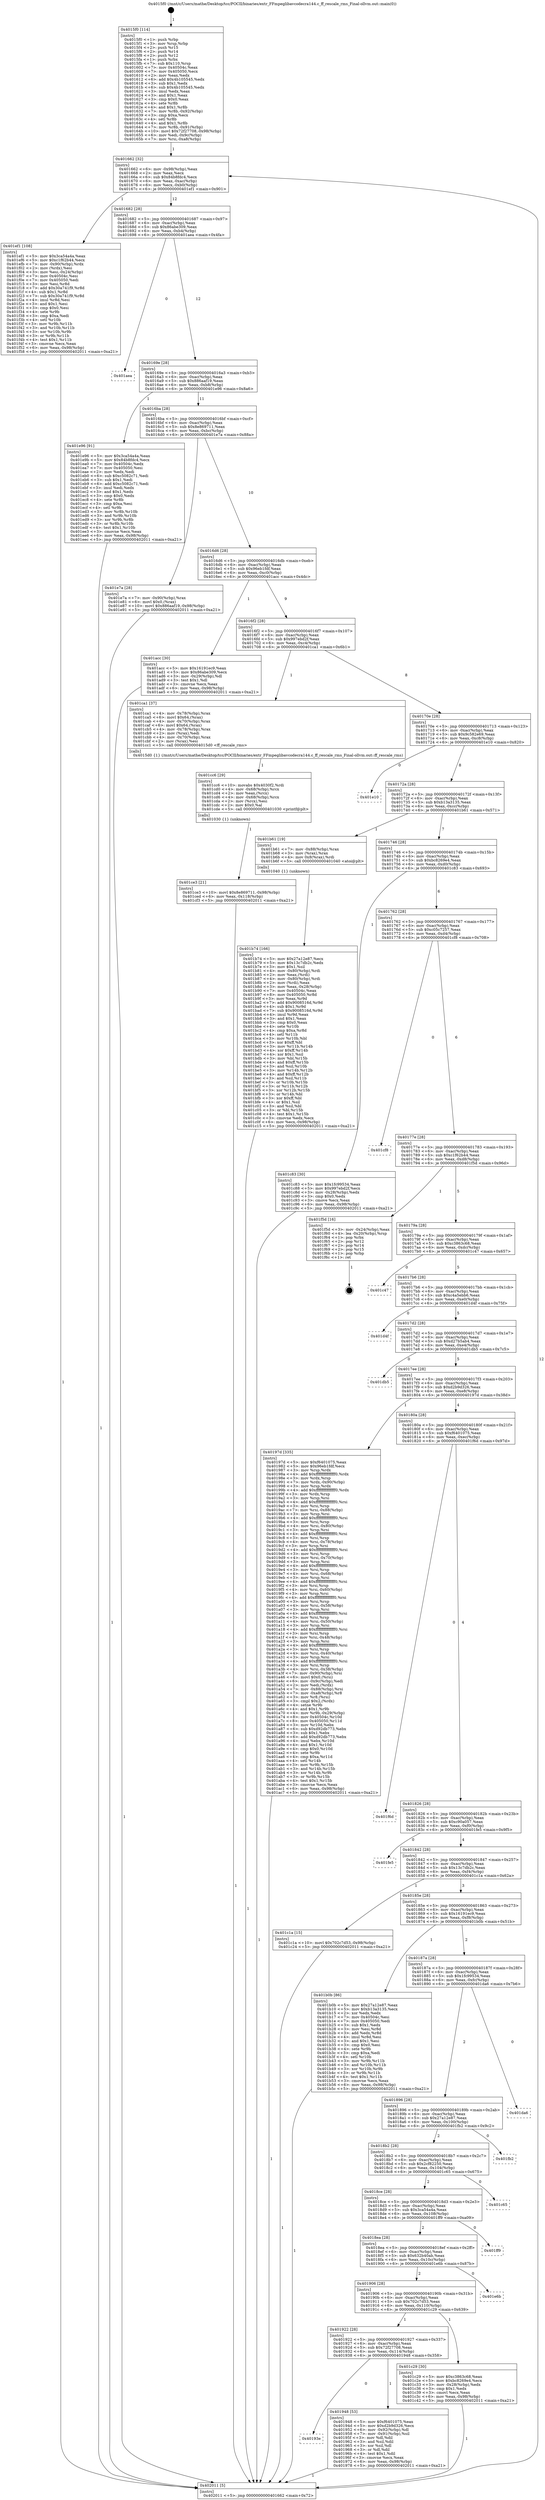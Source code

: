 digraph "0x4015f0" {
  label = "0x4015f0 (/mnt/c/Users/mathe/Desktop/tcc/POCII/binaries/extr_FFmpeglibavcodecra144.c_ff_rescale_rms_Final-ollvm.out::main(0))"
  labelloc = "t"
  node[shape=record]

  Entry [label="",width=0.3,height=0.3,shape=circle,fillcolor=black,style=filled]
  "0x401662" [label="{
     0x401662 [32]\l
     | [instrs]\l
     &nbsp;&nbsp;0x401662 \<+6\>: mov -0x98(%rbp),%eax\l
     &nbsp;&nbsp;0x401668 \<+2\>: mov %eax,%ecx\l
     &nbsp;&nbsp;0x40166a \<+6\>: sub $0x84b8fdc4,%ecx\l
     &nbsp;&nbsp;0x401670 \<+6\>: mov %eax,-0xac(%rbp)\l
     &nbsp;&nbsp;0x401676 \<+6\>: mov %ecx,-0xb0(%rbp)\l
     &nbsp;&nbsp;0x40167c \<+6\>: je 0000000000401ef1 \<main+0x901\>\l
  }"]
  "0x401ef1" [label="{
     0x401ef1 [108]\l
     | [instrs]\l
     &nbsp;&nbsp;0x401ef1 \<+5\>: mov $0x3ca54a4a,%eax\l
     &nbsp;&nbsp;0x401ef6 \<+5\>: mov $0xc1f62b44,%ecx\l
     &nbsp;&nbsp;0x401efb \<+7\>: mov -0x90(%rbp),%rdx\l
     &nbsp;&nbsp;0x401f02 \<+2\>: mov (%rdx),%esi\l
     &nbsp;&nbsp;0x401f04 \<+3\>: mov %esi,-0x24(%rbp)\l
     &nbsp;&nbsp;0x401f07 \<+7\>: mov 0x40504c,%esi\l
     &nbsp;&nbsp;0x401f0e \<+7\>: mov 0x405050,%edi\l
     &nbsp;&nbsp;0x401f15 \<+3\>: mov %esi,%r8d\l
     &nbsp;&nbsp;0x401f18 \<+7\>: add $0x30a741f9,%r8d\l
     &nbsp;&nbsp;0x401f1f \<+4\>: sub $0x1,%r8d\l
     &nbsp;&nbsp;0x401f23 \<+7\>: sub $0x30a741f9,%r8d\l
     &nbsp;&nbsp;0x401f2a \<+4\>: imul %r8d,%esi\l
     &nbsp;&nbsp;0x401f2e \<+3\>: and $0x1,%esi\l
     &nbsp;&nbsp;0x401f31 \<+3\>: cmp $0x0,%esi\l
     &nbsp;&nbsp;0x401f34 \<+4\>: sete %r9b\l
     &nbsp;&nbsp;0x401f38 \<+3\>: cmp $0xa,%edi\l
     &nbsp;&nbsp;0x401f3b \<+4\>: setl %r10b\l
     &nbsp;&nbsp;0x401f3f \<+3\>: mov %r9b,%r11b\l
     &nbsp;&nbsp;0x401f42 \<+3\>: and %r10b,%r11b\l
     &nbsp;&nbsp;0x401f45 \<+3\>: xor %r10b,%r9b\l
     &nbsp;&nbsp;0x401f48 \<+3\>: or %r9b,%r11b\l
     &nbsp;&nbsp;0x401f4b \<+4\>: test $0x1,%r11b\l
     &nbsp;&nbsp;0x401f4f \<+3\>: cmovne %ecx,%eax\l
     &nbsp;&nbsp;0x401f52 \<+6\>: mov %eax,-0x98(%rbp)\l
     &nbsp;&nbsp;0x401f58 \<+5\>: jmp 0000000000402011 \<main+0xa21\>\l
  }"]
  "0x401682" [label="{
     0x401682 [28]\l
     | [instrs]\l
     &nbsp;&nbsp;0x401682 \<+5\>: jmp 0000000000401687 \<main+0x97\>\l
     &nbsp;&nbsp;0x401687 \<+6\>: mov -0xac(%rbp),%eax\l
     &nbsp;&nbsp;0x40168d \<+5\>: sub $0x86abe309,%eax\l
     &nbsp;&nbsp;0x401692 \<+6\>: mov %eax,-0xb4(%rbp)\l
     &nbsp;&nbsp;0x401698 \<+6\>: je 0000000000401aea \<main+0x4fa\>\l
  }"]
  Exit [label="",width=0.3,height=0.3,shape=circle,fillcolor=black,style=filled,peripheries=2]
  "0x401aea" [label="{
     0x401aea\l
  }", style=dashed]
  "0x40169e" [label="{
     0x40169e [28]\l
     | [instrs]\l
     &nbsp;&nbsp;0x40169e \<+5\>: jmp 00000000004016a3 \<main+0xb3\>\l
     &nbsp;&nbsp;0x4016a3 \<+6\>: mov -0xac(%rbp),%eax\l
     &nbsp;&nbsp;0x4016a9 \<+5\>: sub $0x886aaf19,%eax\l
     &nbsp;&nbsp;0x4016ae \<+6\>: mov %eax,-0xb8(%rbp)\l
     &nbsp;&nbsp;0x4016b4 \<+6\>: je 0000000000401e96 \<main+0x8a6\>\l
  }"]
  "0x401ce3" [label="{
     0x401ce3 [21]\l
     | [instrs]\l
     &nbsp;&nbsp;0x401ce3 \<+10\>: movl $0x8e869711,-0x98(%rbp)\l
     &nbsp;&nbsp;0x401ced \<+6\>: mov %eax,-0x118(%rbp)\l
     &nbsp;&nbsp;0x401cf3 \<+5\>: jmp 0000000000402011 \<main+0xa21\>\l
  }"]
  "0x401e96" [label="{
     0x401e96 [91]\l
     | [instrs]\l
     &nbsp;&nbsp;0x401e96 \<+5\>: mov $0x3ca54a4a,%eax\l
     &nbsp;&nbsp;0x401e9b \<+5\>: mov $0x84b8fdc4,%ecx\l
     &nbsp;&nbsp;0x401ea0 \<+7\>: mov 0x40504c,%edx\l
     &nbsp;&nbsp;0x401ea7 \<+7\>: mov 0x405050,%esi\l
     &nbsp;&nbsp;0x401eae \<+2\>: mov %edx,%edi\l
     &nbsp;&nbsp;0x401eb0 \<+6\>: sub $0xc5082c71,%edi\l
     &nbsp;&nbsp;0x401eb6 \<+3\>: sub $0x1,%edi\l
     &nbsp;&nbsp;0x401eb9 \<+6\>: add $0xc5082c71,%edi\l
     &nbsp;&nbsp;0x401ebf \<+3\>: imul %edi,%edx\l
     &nbsp;&nbsp;0x401ec2 \<+3\>: and $0x1,%edx\l
     &nbsp;&nbsp;0x401ec5 \<+3\>: cmp $0x0,%edx\l
     &nbsp;&nbsp;0x401ec8 \<+4\>: sete %r8b\l
     &nbsp;&nbsp;0x401ecc \<+3\>: cmp $0xa,%esi\l
     &nbsp;&nbsp;0x401ecf \<+4\>: setl %r9b\l
     &nbsp;&nbsp;0x401ed3 \<+3\>: mov %r8b,%r10b\l
     &nbsp;&nbsp;0x401ed6 \<+3\>: and %r9b,%r10b\l
     &nbsp;&nbsp;0x401ed9 \<+3\>: xor %r9b,%r8b\l
     &nbsp;&nbsp;0x401edc \<+3\>: or %r8b,%r10b\l
     &nbsp;&nbsp;0x401edf \<+4\>: test $0x1,%r10b\l
     &nbsp;&nbsp;0x401ee3 \<+3\>: cmovne %ecx,%eax\l
     &nbsp;&nbsp;0x401ee6 \<+6\>: mov %eax,-0x98(%rbp)\l
     &nbsp;&nbsp;0x401eec \<+5\>: jmp 0000000000402011 \<main+0xa21\>\l
  }"]
  "0x4016ba" [label="{
     0x4016ba [28]\l
     | [instrs]\l
     &nbsp;&nbsp;0x4016ba \<+5\>: jmp 00000000004016bf \<main+0xcf\>\l
     &nbsp;&nbsp;0x4016bf \<+6\>: mov -0xac(%rbp),%eax\l
     &nbsp;&nbsp;0x4016c5 \<+5\>: sub $0x8e869711,%eax\l
     &nbsp;&nbsp;0x4016ca \<+6\>: mov %eax,-0xbc(%rbp)\l
     &nbsp;&nbsp;0x4016d0 \<+6\>: je 0000000000401e7a \<main+0x88a\>\l
  }"]
  "0x401cc6" [label="{
     0x401cc6 [29]\l
     | [instrs]\l
     &nbsp;&nbsp;0x401cc6 \<+10\>: movabs $0x4030f2,%rdi\l
     &nbsp;&nbsp;0x401cd0 \<+4\>: mov -0x68(%rbp),%rcx\l
     &nbsp;&nbsp;0x401cd4 \<+2\>: mov %eax,(%rcx)\l
     &nbsp;&nbsp;0x401cd6 \<+4\>: mov -0x68(%rbp),%rcx\l
     &nbsp;&nbsp;0x401cda \<+2\>: mov (%rcx),%esi\l
     &nbsp;&nbsp;0x401cdc \<+2\>: mov $0x0,%al\l
     &nbsp;&nbsp;0x401cde \<+5\>: call 0000000000401030 \<printf@plt\>\l
     | [calls]\l
     &nbsp;&nbsp;0x401030 \{1\} (unknown)\l
  }"]
  "0x401e7a" [label="{
     0x401e7a [28]\l
     | [instrs]\l
     &nbsp;&nbsp;0x401e7a \<+7\>: mov -0x90(%rbp),%rax\l
     &nbsp;&nbsp;0x401e81 \<+6\>: movl $0x0,(%rax)\l
     &nbsp;&nbsp;0x401e87 \<+10\>: movl $0x886aaf19,-0x98(%rbp)\l
     &nbsp;&nbsp;0x401e91 \<+5\>: jmp 0000000000402011 \<main+0xa21\>\l
  }"]
  "0x4016d6" [label="{
     0x4016d6 [28]\l
     | [instrs]\l
     &nbsp;&nbsp;0x4016d6 \<+5\>: jmp 00000000004016db \<main+0xeb\>\l
     &nbsp;&nbsp;0x4016db \<+6\>: mov -0xac(%rbp),%eax\l
     &nbsp;&nbsp;0x4016e1 \<+5\>: sub $0x96eb1fdf,%eax\l
     &nbsp;&nbsp;0x4016e6 \<+6\>: mov %eax,-0xc0(%rbp)\l
     &nbsp;&nbsp;0x4016ec \<+6\>: je 0000000000401acc \<main+0x4dc\>\l
  }"]
  "0x401b74" [label="{
     0x401b74 [166]\l
     | [instrs]\l
     &nbsp;&nbsp;0x401b74 \<+5\>: mov $0x27a12e87,%ecx\l
     &nbsp;&nbsp;0x401b79 \<+5\>: mov $0x13c7db2c,%edx\l
     &nbsp;&nbsp;0x401b7e \<+3\>: mov $0x1,%sil\l
     &nbsp;&nbsp;0x401b81 \<+4\>: mov -0x80(%rbp),%rdi\l
     &nbsp;&nbsp;0x401b85 \<+2\>: mov %eax,(%rdi)\l
     &nbsp;&nbsp;0x401b87 \<+4\>: mov -0x80(%rbp),%rdi\l
     &nbsp;&nbsp;0x401b8b \<+2\>: mov (%rdi),%eax\l
     &nbsp;&nbsp;0x401b8d \<+3\>: mov %eax,-0x28(%rbp)\l
     &nbsp;&nbsp;0x401b90 \<+7\>: mov 0x40504c,%eax\l
     &nbsp;&nbsp;0x401b97 \<+8\>: mov 0x405050,%r8d\l
     &nbsp;&nbsp;0x401b9f \<+3\>: mov %eax,%r9d\l
     &nbsp;&nbsp;0x401ba2 \<+7\>: add $0x9008516d,%r9d\l
     &nbsp;&nbsp;0x401ba9 \<+4\>: sub $0x1,%r9d\l
     &nbsp;&nbsp;0x401bad \<+7\>: sub $0x9008516d,%r9d\l
     &nbsp;&nbsp;0x401bb4 \<+4\>: imul %r9d,%eax\l
     &nbsp;&nbsp;0x401bb8 \<+3\>: and $0x1,%eax\l
     &nbsp;&nbsp;0x401bbb \<+3\>: cmp $0x0,%eax\l
     &nbsp;&nbsp;0x401bbe \<+4\>: sete %r10b\l
     &nbsp;&nbsp;0x401bc2 \<+4\>: cmp $0xa,%r8d\l
     &nbsp;&nbsp;0x401bc6 \<+4\>: setl %r11b\l
     &nbsp;&nbsp;0x401bca \<+3\>: mov %r10b,%bl\l
     &nbsp;&nbsp;0x401bcd \<+3\>: xor $0xff,%bl\l
     &nbsp;&nbsp;0x401bd0 \<+3\>: mov %r11b,%r14b\l
     &nbsp;&nbsp;0x401bd3 \<+4\>: xor $0xff,%r14b\l
     &nbsp;&nbsp;0x401bd7 \<+4\>: xor $0x1,%sil\l
     &nbsp;&nbsp;0x401bdb \<+3\>: mov %bl,%r15b\l
     &nbsp;&nbsp;0x401bde \<+4\>: and $0xff,%r15b\l
     &nbsp;&nbsp;0x401be2 \<+3\>: and %sil,%r10b\l
     &nbsp;&nbsp;0x401be5 \<+3\>: mov %r14b,%r12b\l
     &nbsp;&nbsp;0x401be8 \<+4\>: and $0xff,%r12b\l
     &nbsp;&nbsp;0x401bec \<+3\>: and %sil,%r11b\l
     &nbsp;&nbsp;0x401bef \<+3\>: or %r10b,%r15b\l
     &nbsp;&nbsp;0x401bf2 \<+3\>: or %r11b,%r12b\l
     &nbsp;&nbsp;0x401bf5 \<+3\>: xor %r12b,%r15b\l
     &nbsp;&nbsp;0x401bf8 \<+3\>: or %r14b,%bl\l
     &nbsp;&nbsp;0x401bfb \<+3\>: xor $0xff,%bl\l
     &nbsp;&nbsp;0x401bfe \<+4\>: or $0x1,%sil\l
     &nbsp;&nbsp;0x401c02 \<+3\>: and %sil,%bl\l
     &nbsp;&nbsp;0x401c05 \<+3\>: or %bl,%r15b\l
     &nbsp;&nbsp;0x401c08 \<+4\>: test $0x1,%r15b\l
     &nbsp;&nbsp;0x401c0c \<+3\>: cmovne %edx,%ecx\l
     &nbsp;&nbsp;0x401c0f \<+6\>: mov %ecx,-0x98(%rbp)\l
     &nbsp;&nbsp;0x401c15 \<+5\>: jmp 0000000000402011 \<main+0xa21\>\l
  }"]
  "0x401acc" [label="{
     0x401acc [30]\l
     | [instrs]\l
     &nbsp;&nbsp;0x401acc \<+5\>: mov $0x16191ec9,%eax\l
     &nbsp;&nbsp;0x401ad1 \<+5\>: mov $0x86abe309,%ecx\l
     &nbsp;&nbsp;0x401ad6 \<+3\>: mov -0x29(%rbp),%dl\l
     &nbsp;&nbsp;0x401ad9 \<+3\>: test $0x1,%dl\l
     &nbsp;&nbsp;0x401adc \<+3\>: cmovne %ecx,%eax\l
     &nbsp;&nbsp;0x401adf \<+6\>: mov %eax,-0x98(%rbp)\l
     &nbsp;&nbsp;0x401ae5 \<+5\>: jmp 0000000000402011 \<main+0xa21\>\l
  }"]
  "0x4016f2" [label="{
     0x4016f2 [28]\l
     | [instrs]\l
     &nbsp;&nbsp;0x4016f2 \<+5\>: jmp 00000000004016f7 \<main+0x107\>\l
     &nbsp;&nbsp;0x4016f7 \<+6\>: mov -0xac(%rbp),%eax\l
     &nbsp;&nbsp;0x4016fd \<+5\>: sub $0x997ebd2f,%eax\l
     &nbsp;&nbsp;0x401702 \<+6\>: mov %eax,-0xc4(%rbp)\l
     &nbsp;&nbsp;0x401708 \<+6\>: je 0000000000401ca1 \<main+0x6b1\>\l
  }"]
  "0x4015f0" [label="{
     0x4015f0 [114]\l
     | [instrs]\l
     &nbsp;&nbsp;0x4015f0 \<+1\>: push %rbp\l
     &nbsp;&nbsp;0x4015f1 \<+3\>: mov %rsp,%rbp\l
     &nbsp;&nbsp;0x4015f4 \<+2\>: push %r15\l
     &nbsp;&nbsp;0x4015f6 \<+2\>: push %r14\l
     &nbsp;&nbsp;0x4015f8 \<+2\>: push %r12\l
     &nbsp;&nbsp;0x4015fa \<+1\>: push %rbx\l
     &nbsp;&nbsp;0x4015fb \<+7\>: sub $0x110,%rsp\l
     &nbsp;&nbsp;0x401602 \<+7\>: mov 0x40504c,%eax\l
     &nbsp;&nbsp;0x401609 \<+7\>: mov 0x405050,%ecx\l
     &nbsp;&nbsp;0x401610 \<+2\>: mov %eax,%edx\l
     &nbsp;&nbsp;0x401612 \<+6\>: add $0x4b105545,%edx\l
     &nbsp;&nbsp;0x401618 \<+3\>: sub $0x1,%edx\l
     &nbsp;&nbsp;0x40161b \<+6\>: sub $0x4b105545,%edx\l
     &nbsp;&nbsp;0x401621 \<+3\>: imul %edx,%eax\l
     &nbsp;&nbsp;0x401624 \<+3\>: and $0x1,%eax\l
     &nbsp;&nbsp;0x401627 \<+3\>: cmp $0x0,%eax\l
     &nbsp;&nbsp;0x40162a \<+4\>: sete %r8b\l
     &nbsp;&nbsp;0x40162e \<+4\>: and $0x1,%r8b\l
     &nbsp;&nbsp;0x401632 \<+7\>: mov %r8b,-0x92(%rbp)\l
     &nbsp;&nbsp;0x401639 \<+3\>: cmp $0xa,%ecx\l
     &nbsp;&nbsp;0x40163c \<+4\>: setl %r8b\l
     &nbsp;&nbsp;0x401640 \<+4\>: and $0x1,%r8b\l
     &nbsp;&nbsp;0x401644 \<+7\>: mov %r8b,-0x91(%rbp)\l
     &nbsp;&nbsp;0x40164b \<+10\>: movl $0x72f27708,-0x98(%rbp)\l
     &nbsp;&nbsp;0x401655 \<+6\>: mov %edi,-0x9c(%rbp)\l
     &nbsp;&nbsp;0x40165b \<+7\>: mov %rsi,-0xa8(%rbp)\l
  }"]
  "0x401ca1" [label="{
     0x401ca1 [37]\l
     | [instrs]\l
     &nbsp;&nbsp;0x401ca1 \<+4\>: mov -0x78(%rbp),%rax\l
     &nbsp;&nbsp;0x401ca5 \<+6\>: movl $0x64,(%rax)\l
     &nbsp;&nbsp;0x401cab \<+4\>: mov -0x70(%rbp),%rax\l
     &nbsp;&nbsp;0x401caf \<+6\>: movl $0x64,(%rax)\l
     &nbsp;&nbsp;0x401cb5 \<+4\>: mov -0x78(%rbp),%rax\l
     &nbsp;&nbsp;0x401cb9 \<+2\>: mov (%rax),%edi\l
     &nbsp;&nbsp;0x401cbb \<+4\>: mov -0x70(%rbp),%rax\l
     &nbsp;&nbsp;0x401cbf \<+2\>: mov (%rax),%esi\l
     &nbsp;&nbsp;0x401cc1 \<+5\>: call 00000000004015d0 \<ff_rescale_rms\>\l
     | [calls]\l
     &nbsp;&nbsp;0x4015d0 \{1\} (/mnt/c/Users/mathe/Desktop/tcc/POCII/binaries/extr_FFmpeglibavcodecra144.c_ff_rescale_rms_Final-ollvm.out::ff_rescale_rms)\l
  }"]
  "0x40170e" [label="{
     0x40170e [28]\l
     | [instrs]\l
     &nbsp;&nbsp;0x40170e \<+5\>: jmp 0000000000401713 \<main+0x123\>\l
     &nbsp;&nbsp;0x401713 \<+6\>: mov -0xac(%rbp),%eax\l
     &nbsp;&nbsp;0x401719 \<+5\>: sub $0x9c582e69,%eax\l
     &nbsp;&nbsp;0x40171e \<+6\>: mov %eax,-0xc8(%rbp)\l
     &nbsp;&nbsp;0x401724 \<+6\>: je 0000000000401e10 \<main+0x820\>\l
  }"]
  "0x402011" [label="{
     0x402011 [5]\l
     | [instrs]\l
     &nbsp;&nbsp;0x402011 \<+5\>: jmp 0000000000401662 \<main+0x72\>\l
  }"]
  "0x401e10" [label="{
     0x401e10\l
  }", style=dashed]
  "0x40172a" [label="{
     0x40172a [28]\l
     | [instrs]\l
     &nbsp;&nbsp;0x40172a \<+5\>: jmp 000000000040172f \<main+0x13f\>\l
     &nbsp;&nbsp;0x40172f \<+6\>: mov -0xac(%rbp),%eax\l
     &nbsp;&nbsp;0x401735 \<+5\>: sub $0xb13a3135,%eax\l
     &nbsp;&nbsp;0x40173a \<+6\>: mov %eax,-0xcc(%rbp)\l
     &nbsp;&nbsp;0x401740 \<+6\>: je 0000000000401b61 \<main+0x571\>\l
  }"]
  "0x40193e" [label="{
     0x40193e\l
  }", style=dashed]
  "0x401b61" [label="{
     0x401b61 [19]\l
     | [instrs]\l
     &nbsp;&nbsp;0x401b61 \<+7\>: mov -0x88(%rbp),%rax\l
     &nbsp;&nbsp;0x401b68 \<+3\>: mov (%rax),%rax\l
     &nbsp;&nbsp;0x401b6b \<+4\>: mov 0x8(%rax),%rdi\l
     &nbsp;&nbsp;0x401b6f \<+5\>: call 0000000000401040 \<atoi@plt\>\l
     | [calls]\l
     &nbsp;&nbsp;0x401040 \{1\} (unknown)\l
  }"]
  "0x401746" [label="{
     0x401746 [28]\l
     | [instrs]\l
     &nbsp;&nbsp;0x401746 \<+5\>: jmp 000000000040174b \<main+0x15b\>\l
     &nbsp;&nbsp;0x40174b \<+6\>: mov -0xac(%rbp),%eax\l
     &nbsp;&nbsp;0x401751 \<+5\>: sub $0xbc8269e4,%eax\l
     &nbsp;&nbsp;0x401756 \<+6\>: mov %eax,-0xd0(%rbp)\l
     &nbsp;&nbsp;0x40175c \<+6\>: je 0000000000401c83 \<main+0x693\>\l
  }"]
  "0x401948" [label="{
     0x401948 [53]\l
     | [instrs]\l
     &nbsp;&nbsp;0x401948 \<+5\>: mov $0xf6401075,%eax\l
     &nbsp;&nbsp;0x40194d \<+5\>: mov $0xd2b9d326,%ecx\l
     &nbsp;&nbsp;0x401952 \<+6\>: mov -0x92(%rbp),%dl\l
     &nbsp;&nbsp;0x401958 \<+7\>: mov -0x91(%rbp),%sil\l
     &nbsp;&nbsp;0x40195f \<+3\>: mov %dl,%dil\l
     &nbsp;&nbsp;0x401962 \<+3\>: and %sil,%dil\l
     &nbsp;&nbsp;0x401965 \<+3\>: xor %sil,%dl\l
     &nbsp;&nbsp;0x401968 \<+3\>: or %dl,%dil\l
     &nbsp;&nbsp;0x40196b \<+4\>: test $0x1,%dil\l
     &nbsp;&nbsp;0x40196f \<+3\>: cmovne %ecx,%eax\l
     &nbsp;&nbsp;0x401972 \<+6\>: mov %eax,-0x98(%rbp)\l
     &nbsp;&nbsp;0x401978 \<+5\>: jmp 0000000000402011 \<main+0xa21\>\l
  }"]
  "0x401c83" [label="{
     0x401c83 [30]\l
     | [instrs]\l
     &nbsp;&nbsp;0x401c83 \<+5\>: mov $0x1fc99534,%eax\l
     &nbsp;&nbsp;0x401c88 \<+5\>: mov $0x997ebd2f,%ecx\l
     &nbsp;&nbsp;0x401c8d \<+3\>: mov -0x28(%rbp),%edx\l
     &nbsp;&nbsp;0x401c90 \<+3\>: cmp $0x0,%edx\l
     &nbsp;&nbsp;0x401c93 \<+3\>: cmove %ecx,%eax\l
     &nbsp;&nbsp;0x401c96 \<+6\>: mov %eax,-0x98(%rbp)\l
     &nbsp;&nbsp;0x401c9c \<+5\>: jmp 0000000000402011 \<main+0xa21\>\l
  }"]
  "0x401762" [label="{
     0x401762 [28]\l
     | [instrs]\l
     &nbsp;&nbsp;0x401762 \<+5\>: jmp 0000000000401767 \<main+0x177\>\l
     &nbsp;&nbsp;0x401767 \<+6\>: mov -0xac(%rbp),%eax\l
     &nbsp;&nbsp;0x40176d \<+5\>: sub $0xc05c7257,%eax\l
     &nbsp;&nbsp;0x401772 \<+6\>: mov %eax,-0xd4(%rbp)\l
     &nbsp;&nbsp;0x401778 \<+6\>: je 0000000000401cf8 \<main+0x708\>\l
  }"]
  "0x401922" [label="{
     0x401922 [28]\l
     | [instrs]\l
     &nbsp;&nbsp;0x401922 \<+5\>: jmp 0000000000401927 \<main+0x337\>\l
     &nbsp;&nbsp;0x401927 \<+6\>: mov -0xac(%rbp),%eax\l
     &nbsp;&nbsp;0x40192d \<+5\>: sub $0x72f27708,%eax\l
     &nbsp;&nbsp;0x401932 \<+6\>: mov %eax,-0x114(%rbp)\l
     &nbsp;&nbsp;0x401938 \<+6\>: je 0000000000401948 \<main+0x358\>\l
  }"]
  "0x401cf8" [label="{
     0x401cf8\l
  }", style=dashed]
  "0x40177e" [label="{
     0x40177e [28]\l
     | [instrs]\l
     &nbsp;&nbsp;0x40177e \<+5\>: jmp 0000000000401783 \<main+0x193\>\l
     &nbsp;&nbsp;0x401783 \<+6\>: mov -0xac(%rbp),%eax\l
     &nbsp;&nbsp;0x401789 \<+5\>: sub $0xc1f62b44,%eax\l
     &nbsp;&nbsp;0x40178e \<+6\>: mov %eax,-0xd8(%rbp)\l
     &nbsp;&nbsp;0x401794 \<+6\>: je 0000000000401f5d \<main+0x96d\>\l
  }"]
  "0x401c29" [label="{
     0x401c29 [30]\l
     | [instrs]\l
     &nbsp;&nbsp;0x401c29 \<+5\>: mov $0xc3863c68,%eax\l
     &nbsp;&nbsp;0x401c2e \<+5\>: mov $0xbc8269e4,%ecx\l
     &nbsp;&nbsp;0x401c33 \<+3\>: mov -0x28(%rbp),%edx\l
     &nbsp;&nbsp;0x401c36 \<+3\>: cmp $0x1,%edx\l
     &nbsp;&nbsp;0x401c39 \<+3\>: cmovl %ecx,%eax\l
     &nbsp;&nbsp;0x401c3c \<+6\>: mov %eax,-0x98(%rbp)\l
     &nbsp;&nbsp;0x401c42 \<+5\>: jmp 0000000000402011 \<main+0xa21\>\l
  }"]
  "0x401f5d" [label="{
     0x401f5d [16]\l
     | [instrs]\l
     &nbsp;&nbsp;0x401f5d \<+3\>: mov -0x24(%rbp),%eax\l
     &nbsp;&nbsp;0x401f60 \<+4\>: lea -0x20(%rbp),%rsp\l
     &nbsp;&nbsp;0x401f64 \<+1\>: pop %rbx\l
     &nbsp;&nbsp;0x401f65 \<+2\>: pop %r12\l
     &nbsp;&nbsp;0x401f67 \<+2\>: pop %r14\l
     &nbsp;&nbsp;0x401f69 \<+2\>: pop %r15\l
     &nbsp;&nbsp;0x401f6b \<+1\>: pop %rbp\l
     &nbsp;&nbsp;0x401f6c \<+1\>: ret\l
  }"]
  "0x40179a" [label="{
     0x40179a [28]\l
     | [instrs]\l
     &nbsp;&nbsp;0x40179a \<+5\>: jmp 000000000040179f \<main+0x1af\>\l
     &nbsp;&nbsp;0x40179f \<+6\>: mov -0xac(%rbp),%eax\l
     &nbsp;&nbsp;0x4017a5 \<+5\>: sub $0xc3863c68,%eax\l
     &nbsp;&nbsp;0x4017aa \<+6\>: mov %eax,-0xdc(%rbp)\l
     &nbsp;&nbsp;0x4017b0 \<+6\>: je 0000000000401c47 \<main+0x657\>\l
  }"]
  "0x401906" [label="{
     0x401906 [28]\l
     | [instrs]\l
     &nbsp;&nbsp;0x401906 \<+5\>: jmp 000000000040190b \<main+0x31b\>\l
     &nbsp;&nbsp;0x40190b \<+6\>: mov -0xac(%rbp),%eax\l
     &nbsp;&nbsp;0x401911 \<+5\>: sub $0x702c7d53,%eax\l
     &nbsp;&nbsp;0x401916 \<+6\>: mov %eax,-0x110(%rbp)\l
     &nbsp;&nbsp;0x40191c \<+6\>: je 0000000000401c29 \<main+0x639\>\l
  }"]
  "0x401c47" [label="{
     0x401c47\l
  }", style=dashed]
  "0x4017b6" [label="{
     0x4017b6 [28]\l
     | [instrs]\l
     &nbsp;&nbsp;0x4017b6 \<+5\>: jmp 00000000004017bb \<main+0x1cb\>\l
     &nbsp;&nbsp;0x4017bb \<+6\>: mov -0xac(%rbp),%eax\l
     &nbsp;&nbsp;0x4017c1 \<+5\>: sub $0xc4a5ebb6,%eax\l
     &nbsp;&nbsp;0x4017c6 \<+6\>: mov %eax,-0xe0(%rbp)\l
     &nbsp;&nbsp;0x4017cc \<+6\>: je 0000000000401d4f \<main+0x75f\>\l
  }"]
  "0x401e6b" [label="{
     0x401e6b\l
  }", style=dashed]
  "0x401d4f" [label="{
     0x401d4f\l
  }", style=dashed]
  "0x4017d2" [label="{
     0x4017d2 [28]\l
     | [instrs]\l
     &nbsp;&nbsp;0x4017d2 \<+5\>: jmp 00000000004017d7 \<main+0x1e7\>\l
     &nbsp;&nbsp;0x4017d7 \<+6\>: mov -0xac(%rbp),%eax\l
     &nbsp;&nbsp;0x4017dd \<+5\>: sub $0xd27b5ab4,%eax\l
     &nbsp;&nbsp;0x4017e2 \<+6\>: mov %eax,-0xe4(%rbp)\l
     &nbsp;&nbsp;0x4017e8 \<+6\>: je 0000000000401db5 \<main+0x7c5\>\l
  }"]
  "0x4018ea" [label="{
     0x4018ea [28]\l
     | [instrs]\l
     &nbsp;&nbsp;0x4018ea \<+5\>: jmp 00000000004018ef \<main+0x2ff\>\l
     &nbsp;&nbsp;0x4018ef \<+6\>: mov -0xac(%rbp),%eax\l
     &nbsp;&nbsp;0x4018f5 \<+5\>: sub $0x632b40ab,%eax\l
     &nbsp;&nbsp;0x4018fa \<+6\>: mov %eax,-0x10c(%rbp)\l
     &nbsp;&nbsp;0x401900 \<+6\>: je 0000000000401e6b \<main+0x87b\>\l
  }"]
  "0x401db5" [label="{
     0x401db5\l
  }", style=dashed]
  "0x4017ee" [label="{
     0x4017ee [28]\l
     | [instrs]\l
     &nbsp;&nbsp;0x4017ee \<+5\>: jmp 00000000004017f3 \<main+0x203\>\l
     &nbsp;&nbsp;0x4017f3 \<+6\>: mov -0xac(%rbp),%eax\l
     &nbsp;&nbsp;0x4017f9 \<+5\>: sub $0xd2b9d326,%eax\l
     &nbsp;&nbsp;0x4017fe \<+6\>: mov %eax,-0xe8(%rbp)\l
     &nbsp;&nbsp;0x401804 \<+6\>: je 000000000040197d \<main+0x38d\>\l
  }"]
  "0x401ff9" [label="{
     0x401ff9\l
  }", style=dashed]
  "0x40197d" [label="{
     0x40197d [335]\l
     | [instrs]\l
     &nbsp;&nbsp;0x40197d \<+5\>: mov $0xf6401075,%eax\l
     &nbsp;&nbsp;0x401982 \<+5\>: mov $0x96eb1fdf,%ecx\l
     &nbsp;&nbsp;0x401987 \<+3\>: mov %rsp,%rdx\l
     &nbsp;&nbsp;0x40198a \<+4\>: add $0xfffffffffffffff0,%rdx\l
     &nbsp;&nbsp;0x40198e \<+3\>: mov %rdx,%rsp\l
     &nbsp;&nbsp;0x401991 \<+7\>: mov %rdx,-0x90(%rbp)\l
     &nbsp;&nbsp;0x401998 \<+3\>: mov %rsp,%rdx\l
     &nbsp;&nbsp;0x40199b \<+4\>: add $0xfffffffffffffff0,%rdx\l
     &nbsp;&nbsp;0x40199f \<+3\>: mov %rdx,%rsp\l
     &nbsp;&nbsp;0x4019a2 \<+3\>: mov %rsp,%rsi\l
     &nbsp;&nbsp;0x4019a5 \<+4\>: add $0xfffffffffffffff0,%rsi\l
     &nbsp;&nbsp;0x4019a9 \<+3\>: mov %rsi,%rsp\l
     &nbsp;&nbsp;0x4019ac \<+7\>: mov %rsi,-0x88(%rbp)\l
     &nbsp;&nbsp;0x4019b3 \<+3\>: mov %rsp,%rsi\l
     &nbsp;&nbsp;0x4019b6 \<+4\>: add $0xfffffffffffffff0,%rsi\l
     &nbsp;&nbsp;0x4019ba \<+3\>: mov %rsi,%rsp\l
     &nbsp;&nbsp;0x4019bd \<+4\>: mov %rsi,-0x80(%rbp)\l
     &nbsp;&nbsp;0x4019c1 \<+3\>: mov %rsp,%rsi\l
     &nbsp;&nbsp;0x4019c4 \<+4\>: add $0xfffffffffffffff0,%rsi\l
     &nbsp;&nbsp;0x4019c8 \<+3\>: mov %rsi,%rsp\l
     &nbsp;&nbsp;0x4019cb \<+4\>: mov %rsi,-0x78(%rbp)\l
     &nbsp;&nbsp;0x4019cf \<+3\>: mov %rsp,%rsi\l
     &nbsp;&nbsp;0x4019d2 \<+4\>: add $0xfffffffffffffff0,%rsi\l
     &nbsp;&nbsp;0x4019d6 \<+3\>: mov %rsi,%rsp\l
     &nbsp;&nbsp;0x4019d9 \<+4\>: mov %rsi,-0x70(%rbp)\l
     &nbsp;&nbsp;0x4019dd \<+3\>: mov %rsp,%rsi\l
     &nbsp;&nbsp;0x4019e0 \<+4\>: add $0xfffffffffffffff0,%rsi\l
     &nbsp;&nbsp;0x4019e4 \<+3\>: mov %rsi,%rsp\l
     &nbsp;&nbsp;0x4019e7 \<+4\>: mov %rsi,-0x68(%rbp)\l
     &nbsp;&nbsp;0x4019eb \<+3\>: mov %rsp,%rsi\l
     &nbsp;&nbsp;0x4019ee \<+4\>: add $0xfffffffffffffff0,%rsi\l
     &nbsp;&nbsp;0x4019f2 \<+3\>: mov %rsi,%rsp\l
     &nbsp;&nbsp;0x4019f5 \<+4\>: mov %rsi,-0x60(%rbp)\l
     &nbsp;&nbsp;0x4019f9 \<+3\>: mov %rsp,%rsi\l
     &nbsp;&nbsp;0x4019fc \<+4\>: add $0xfffffffffffffff0,%rsi\l
     &nbsp;&nbsp;0x401a00 \<+3\>: mov %rsi,%rsp\l
     &nbsp;&nbsp;0x401a03 \<+4\>: mov %rsi,-0x58(%rbp)\l
     &nbsp;&nbsp;0x401a07 \<+3\>: mov %rsp,%rsi\l
     &nbsp;&nbsp;0x401a0a \<+4\>: add $0xfffffffffffffff0,%rsi\l
     &nbsp;&nbsp;0x401a0e \<+3\>: mov %rsi,%rsp\l
     &nbsp;&nbsp;0x401a11 \<+4\>: mov %rsi,-0x50(%rbp)\l
     &nbsp;&nbsp;0x401a15 \<+3\>: mov %rsp,%rsi\l
     &nbsp;&nbsp;0x401a18 \<+4\>: add $0xfffffffffffffff0,%rsi\l
     &nbsp;&nbsp;0x401a1c \<+3\>: mov %rsi,%rsp\l
     &nbsp;&nbsp;0x401a1f \<+4\>: mov %rsi,-0x48(%rbp)\l
     &nbsp;&nbsp;0x401a23 \<+3\>: mov %rsp,%rsi\l
     &nbsp;&nbsp;0x401a26 \<+4\>: add $0xfffffffffffffff0,%rsi\l
     &nbsp;&nbsp;0x401a2a \<+3\>: mov %rsi,%rsp\l
     &nbsp;&nbsp;0x401a2d \<+4\>: mov %rsi,-0x40(%rbp)\l
     &nbsp;&nbsp;0x401a31 \<+3\>: mov %rsp,%rsi\l
     &nbsp;&nbsp;0x401a34 \<+4\>: add $0xfffffffffffffff0,%rsi\l
     &nbsp;&nbsp;0x401a38 \<+3\>: mov %rsi,%rsp\l
     &nbsp;&nbsp;0x401a3b \<+4\>: mov %rsi,-0x38(%rbp)\l
     &nbsp;&nbsp;0x401a3f \<+7\>: mov -0x90(%rbp),%rsi\l
     &nbsp;&nbsp;0x401a46 \<+6\>: movl $0x0,(%rsi)\l
     &nbsp;&nbsp;0x401a4c \<+6\>: mov -0x9c(%rbp),%edi\l
     &nbsp;&nbsp;0x401a52 \<+2\>: mov %edi,(%rdx)\l
     &nbsp;&nbsp;0x401a54 \<+7\>: mov -0x88(%rbp),%rsi\l
     &nbsp;&nbsp;0x401a5b \<+7\>: mov -0xa8(%rbp),%r8\l
     &nbsp;&nbsp;0x401a62 \<+3\>: mov %r8,(%rsi)\l
     &nbsp;&nbsp;0x401a65 \<+3\>: cmpl $0x2,(%rdx)\l
     &nbsp;&nbsp;0x401a68 \<+4\>: setne %r9b\l
     &nbsp;&nbsp;0x401a6c \<+4\>: and $0x1,%r9b\l
     &nbsp;&nbsp;0x401a70 \<+4\>: mov %r9b,-0x29(%rbp)\l
     &nbsp;&nbsp;0x401a74 \<+8\>: mov 0x40504c,%r10d\l
     &nbsp;&nbsp;0x401a7c \<+8\>: mov 0x405050,%r11d\l
     &nbsp;&nbsp;0x401a84 \<+3\>: mov %r10d,%ebx\l
     &nbsp;&nbsp;0x401a87 \<+6\>: sub $0xd92db773,%ebx\l
     &nbsp;&nbsp;0x401a8d \<+3\>: sub $0x1,%ebx\l
     &nbsp;&nbsp;0x401a90 \<+6\>: add $0xd92db773,%ebx\l
     &nbsp;&nbsp;0x401a96 \<+4\>: imul %ebx,%r10d\l
     &nbsp;&nbsp;0x401a9a \<+4\>: and $0x1,%r10d\l
     &nbsp;&nbsp;0x401a9e \<+4\>: cmp $0x0,%r10d\l
     &nbsp;&nbsp;0x401aa2 \<+4\>: sete %r9b\l
     &nbsp;&nbsp;0x401aa6 \<+4\>: cmp $0xa,%r11d\l
     &nbsp;&nbsp;0x401aaa \<+4\>: setl %r14b\l
     &nbsp;&nbsp;0x401aae \<+3\>: mov %r9b,%r15b\l
     &nbsp;&nbsp;0x401ab1 \<+3\>: and %r14b,%r15b\l
     &nbsp;&nbsp;0x401ab4 \<+3\>: xor %r14b,%r9b\l
     &nbsp;&nbsp;0x401ab7 \<+3\>: or %r9b,%r15b\l
     &nbsp;&nbsp;0x401aba \<+4\>: test $0x1,%r15b\l
     &nbsp;&nbsp;0x401abe \<+3\>: cmovne %ecx,%eax\l
     &nbsp;&nbsp;0x401ac1 \<+6\>: mov %eax,-0x98(%rbp)\l
     &nbsp;&nbsp;0x401ac7 \<+5\>: jmp 0000000000402011 \<main+0xa21\>\l
  }"]
  "0x40180a" [label="{
     0x40180a [28]\l
     | [instrs]\l
     &nbsp;&nbsp;0x40180a \<+5\>: jmp 000000000040180f \<main+0x21f\>\l
     &nbsp;&nbsp;0x40180f \<+6\>: mov -0xac(%rbp),%eax\l
     &nbsp;&nbsp;0x401815 \<+5\>: sub $0xf6401075,%eax\l
     &nbsp;&nbsp;0x40181a \<+6\>: mov %eax,-0xec(%rbp)\l
     &nbsp;&nbsp;0x401820 \<+6\>: je 0000000000401f6d \<main+0x97d\>\l
  }"]
  "0x4018ce" [label="{
     0x4018ce [28]\l
     | [instrs]\l
     &nbsp;&nbsp;0x4018ce \<+5\>: jmp 00000000004018d3 \<main+0x2e3\>\l
     &nbsp;&nbsp;0x4018d3 \<+6\>: mov -0xac(%rbp),%eax\l
     &nbsp;&nbsp;0x4018d9 \<+5\>: sub $0x3ca54a4a,%eax\l
     &nbsp;&nbsp;0x4018de \<+6\>: mov %eax,-0x108(%rbp)\l
     &nbsp;&nbsp;0x4018e4 \<+6\>: je 0000000000401ff9 \<main+0xa09\>\l
  }"]
  "0x401f6d" [label="{
     0x401f6d\l
  }", style=dashed]
  "0x401826" [label="{
     0x401826 [28]\l
     | [instrs]\l
     &nbsp;&nbsp;0x401826 \<+5\>: jmp 000000000040182b \<main+0x23b\>\l
     &nbsp;&nbsp;0x40182b \<+6\>: mov -0xac(%rbp),%eax\l
     &nbsp;&nbsp;0x401831 \<+5\>: sub $0xc90a057,%eax\l
     &nbsp;&nbsp;0x401836 \<+6\>: mov %eax,-0xf0(%rbp)\l
     &nbsp;&nbsp;0x40183c \<+6\>: je 0000000000401fe5 \<main+0x9f5\>\l
  }"]
  "0x401c65" [label="{
     0x401c65\l
  }", style=dashed]
  "0x401fe5" [label="{
     0x401fe5\l
  }", style=dashed]
  "0x401842" [label="{
     0x401842 [28]\l
     | [instrs]\l
     &nbsp;&nbsp;0x401842 \<+5\>: jmp 0000000000401847 \<main+0x257\>\l
     &nbsp;&nbsp;0x401847 \<+6\>: mov -0xac(%rbp),%eax\l
     &nbsp;&nbsp;0x40184d \<+5\>: sub $0x13c7db2c,%eax\l
     &nbsp;&nbsp;0x401852 \<+6\>: mov %eax,-0xf4(%rbp)\l
     &nbsp;&nbsp;0x401858 \<+6\>: je 0000000000401c1a \<main+0x62a\>\l
  }"]
  "0x4018b2" [label="{
     0x4018b2 [28]\l
     | [instrs]\l
     &nbsp;&nbsp;0x4018b2 \<+5\>: jmp 00000000004018b7 \<main+0x2c7\>\l
     &nbsp;&nbsp;0x4018b7 \<+6\>: mov -0xac(%rbp),%eax\l
     &nbsp;&nbsp;0x4018bd \<+5\>: sub $0x2cf82250,%eax\l
     &nbsp;&nbsp;0x4018c2 \<+6\>: mov %eax,-0x104(%rbp)\l
     &nbsp;&nbsp;0x4018c8 \<+6\>: je 0000000000401c65 \<main+0x675\>\l
  }"]
  "0x401c1a" [label="{
     0x401c1a [15]\l
     | [instrs]\l
     &nbsp;&nbsp;0x401c1a \<+10\>: movl $0x702c7d53,-0x98(%rbp)\l
     &nbsp;&nbsp;0x401c24 \<+5\>: jmp 0000000000402011 \<main+0xa21\>\l
  }"]
  "0x40185e" [label="{
     0x40185e [28]\l
     | [instrs]\l
     &nbsp;&nbsp;0x40185e \<+5\>: jmp 0000000000401863 \<main+0x273\>\l
     &nbsp;&nbsp;0x401863 \<+6\>: mov -0xac(%rbp),%eax\l
     &nbsp;&nbsp;0x401869 \<+5\>: sub $0x16191ec9,%eax\l
     &nbsp;&nbsp;0x40186e \<+6\>: mov %eax,-0xf8(%rbp)\l
     &nbsp;&nbsp;0x401874 \<+6\>: je 0000000000401b0b \<main+0x51b\>\l
  }"]
  "0x401fb2" [label="{
     0x401fb2\l
  }", style=dashed]
  "0x401b0b" [label="{
     0x401b0b [86]\l
     | [instrs]\l
     &nbsp;&nbsp;0x401b0b \<+5\>: mov $0x27a12e87,%eax\l
     &nbsp;&nbsp;0x401b10 \<+5\>: mov $0xb13a3135,%ecx\l
     &nbsp;&nbsp;0x401b15 \<+2\>: xor %edx,%edx\l
     &nbsp;&nbsp;0x401b17 \<+7\>: mov 0x40504c,%esi\l
     &nbsp;&nbsp;0x401b1e \<+7\>: mov 0x405050,%edi\l
     &nbsp;&nbsp;0x401b25 \<+3\>: sub $0x1,%edx\l
     &nbsp;&nbsp;0x401b28 \<+3\>: mov %esi,%r8d\l
     &nbsp;&nbsp;0x401b2b \<+3\>: add %edx,%r8d\l
     &nbsp;&nbsp;0x401b2e \<+4\>: imul %r8d,%esi\l
     &nbsp;&nbsp;0x401b32 \<+3\>: and $0x1,%esi\l
     &nbsp;&nbsp;0x401b35 \<+3\>: cmp $0x0,%esi\l
     &nbsp;&nbsp;0x401b38 \<+4\>: sete %r9b\l
     &nbsp;&nbsp;0x401b3c \<+3\>: cmp $0xa,%edi\l
     &nbsp;&nbsp;0x401b3f \<+4\>: setl %r10b\l
     &nbsp;&nbsp;0x401b43 \<+3\>: mov %r9b,%r11b\l
     &nbsp;&nbsp;0x401b46 \<+3\>: and %r10b,%r11b\l
     &nbsp;&nbsp;0x401b49 \<+3\>: xor %r10b,%r9b\l
     &nbsp;&nbsp;0x401b4c \<+3\>: or %r9b,%r11b\l
     &nbsp;&nbsp;0x401b4f \<+4\>: test $0x1,%r11b\l
     &nbsp;&nbsp;0x401b53 \<+3\>: cmovne %ecx,%eax\l
     &nbsp;&nbsp;0x401b56 \<+6\>: mov %eax,-0x98(%rbp)\l
     &nbsp;&nbsp;0x401b5c \<+5\>: jmp 0000000000402011 \<main+0xa21\>\l
  }"]
  "0x40187a" [label="{
     0x40187a [28]\l
     | [instrs]\l
     &nbsp;&nbsp;0x40187a \<+5\>: jmp 000000000040187f \<main+0x28f\>\l
     &nbsp;&nbsp;0x40187f \<+6\>: mov -0xac(%rbp),%eax\l
     &nbsp;&nbsp;0x401885 \<+5\>: sub $0x1fc99534,%eax\l
     &nbsp;&nbsp;0x40188a \<+6\>: mov %eax,-0xfc(%rbp)\l
     &nbsp;&nbsp;0x401890 \<+6\>: je 0000000000401da6 \<main+0x7b6\>\l
  }"]
  "0x401896" [label="{
     0x401896 [28]\l
     | [instrs]\l
     &nbsp;&nbsp;0x401896 \<+5\>: jmp 000000000040189b \<main+0x2ab\>\l
     &nbsp;&nbsp;0x40189b \<+6\>: mov -0xac(%rbp),%eax\l
     &nbsp;&nbsp;0x4018a1 \<+5\>: sub $0x27a12e87,%eax\l
     &nbsp;&nbsp;0x4018a6 \<+6\>: mov %eax,-0x100(%rbp)\l
     &nbsp;&nbsp;0x4018ac \<+6\>: je 0000000000401fb2 \<main+0x9c2\>\l
  }"]
  "0x401da6" [label="{
     0x401da6\l
  }", style=dashed]
  Entry -> "0x4015f0" [label=" 1"]
  "0x401662" -> "0x401ef1" [label=" 1"]
  "0x401662" -> "0x401682" [label=" 12"]
  "0x401f5d" -> Exit [label=" 1"]
  "0x401682" -> "0x401aea" [label=" 0"]
  "0x401682" -> "0x40169e" [label=" 12"]
  "0x401ef1" -> "0x402011" [label=" 1"]
  "0x40169e" -> "0x401e96" [label=" 1"]
  "0x40169e" -> "0x4016ba" [label=" 11"]
  "0x401e96" -> "0x402011" [label=" 1"]
  "0x4016ba" -> "0x401e7a" [label=" 1"]
  "0x4016ba" -> "0x4016d6" [label=" 10"]
  "0x401e7a" -> "0x402011" [label=" 1"]
  "0x4016d6" -> "0x401acc" [label=" 1"]
  "0x4016d6" -> "0x4016f2" [label=" 9"]
  "0x401ce3" -> "0x402011" [label=" 1"]
  "0x4016f2" -> "0x401ca1" [label=" 1"]
  "0x4016f2" -> "0x40170e" [label=" 8"]
  "0x401ca1" -> "0x401cc6" [label=" 1"]
  "0x40170e" -> "0x401e10" [label=" 0"]
  "0x40170e" -> "0x40172a" [label=" 8"]
  "0x401c83" -> "0x402011" [label=" 1"]
  "0x40172a" -> "0x401b61" [label=" 1"]
  "0x40172a" -> "0x401746" [label=" 7"]
  "0x401c29" -> "0x402011" [label=" 1"]
  "0x401746" -> "0x401c83" [label=" 1"]
  "0x401746" -> "0x401762" [label=" 6"]
  "0x401c1a" -> "0x402011" [label=" 1"]
  "0x401762" -> "0x401cf8" [label=" 0"]
  "0x401762" -> "0x40177e" [label=" 6"]
  "0x401b61" -> "0x401b74" [label=" 1"]
  "0x40177e" -> "0x401f5d" [label=" 1"]
  "0x40177e" -> "0x40179a" [label=" 5"]
  "0x401b0b" -> "0x402011" [label=" 1"]
  "0x40179a" -> "0x401c47" [label=" 0"]
  "0x40179a" -> "0x4017b6" [label=" 5"]
  "0x40197d" -> "0x402011" [label=" 1"]
  "0x4017b6" -> "0x401d4f" [label=" 0"]
  "0x4017b6" -> "0x4017d2" [label=" 5"]
  "0x401cc6" -> "0x401ce3" [label=" 1"]
  "0x4017d2" -> "0x401db5" [label=" 0"]
  "0x4017d2" -> "0x4017ee" [label=" 5"]
  "0x4015f0" -> "0x401662" [label=" 1"]
  "0x4017ee" -> "0x40197d" [label=" 1"]
  "0x4017ee" -> "0x40180a" [label=" 4"]
  "0x401948" -> "0x402011" [label=" 1"]
  "0x40180a" -> "0x401f6d" [label=" 0"]
  "0x40180a" -> "0x401826" [label=" 4"]
  "0x401922" -> "0x401948" [label=" 1"]
  "0x401826" -> "0x401fe5" [label=" 0"]
  "0x401826" -> "0x401842" [label=" 4"]
  "0x401b74" -> "0x402011" [label=" 1"]
  "0x401842" -> "0x401c1a" [label=" 1"]
  "0x401842" -> "0x40185e" [label=" 3"]
  "0x401906" -> "0x401c29" [label=" 1"]
  "0x40185e" -> "0x401b0b" [label=" 1"]
  "0x40185e" -> "0x40187a" [label=" 2"]
  "0x401acc" -> "0x402011" [label=" 1"]
  "0x40187a" -> "0x401da6" [label=" 0"]
  "0x40187a" -> "0x401896" [label=" 2"]
  "0x4018ea" -> "0x401906" [label=" 2"]
  "0x401896" -> "0x401fb2" [label=" 0"]
  "0x401896" -> "0x4018b2" [label=" 2"]
  "0x401906" -> "0x401922" [label=" 1"]
  "0x4018b2" -> "0x401c65" [label=" 0"]
  "0x4018b2" -> "0x4018ce" [label=" 2"]
  "0x401922" -> "0x40193e" [label=" 0"]
  "0x4018ce" -> "0x401ff9" [label=" 0"]
  "0x4018ce" -> "0x4018ea" [label=" 2"]
  "0x402011" -> "0x401662" [label=" 12"]
  "0x4018ea" -> "0x401e6b" [label=" 0"]
}
